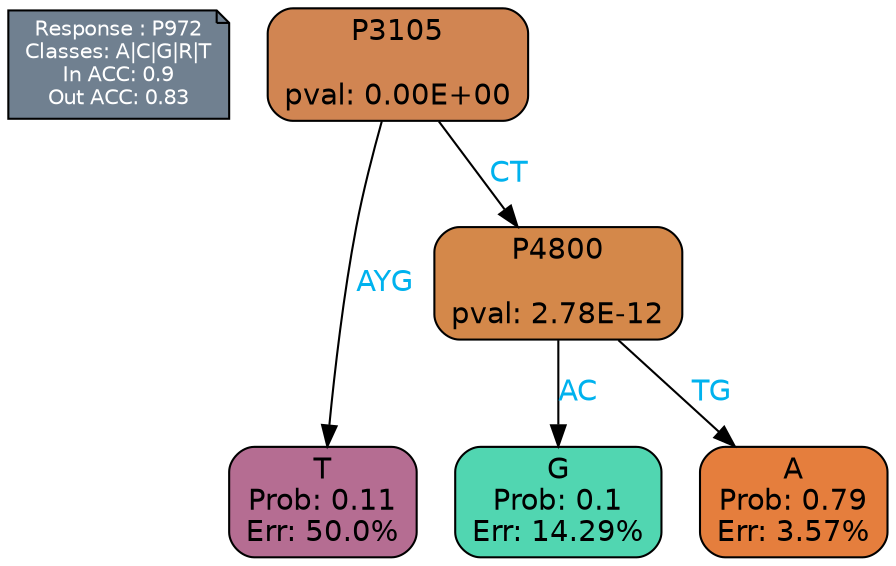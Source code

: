 digraph Tree {
node [shape=box, style="filled, rounded", color="black", fontname=helvetica] ;
graph [ranksep=equally, splines=polylines, bgcolor=transparent, dpi=600] ;
edge [fontname=helvetica] ;
LEGEND [label="Response : P972
Classes: A|C|G|R|T
In ACC: 0.9
Out ACC: 0.83
",shape=note,align=left,style=filled,fillcolor="slategray",fontcolor="white",fontsize=10];1 [label="P3105

pval: 0.00E+00", fillcolor="#d18552"] ;
2 [label="T
Prob: 0.11
Err: 50.0%", fillcolor="#b56d92"] ;
3 [label="P4800

pval: 2.78E-12", fillcolor="#d4884a"] ;
4 [label="G
Prob: 0.1
Err: 14.29%", fillcolor="#51d6b1"] ;
5 [label="A
Prob: 0.79
Err: 3.57%", fillcolor="#e57e3d"] ;
1 -> 2 [label="AYG",fontcolor=deepskyblue2] ;
1 -> 3 [label="CT",fontcolor=deepskyblue2] ;
3 -> 4 [label="AC",fontcolor=deepskyblue2] ;
3 -> 5 [label="TG",fontcolor=deepskyblue2] ;
{rank = same; 2;4;5;}{rank = same; LEGEND;1;}}